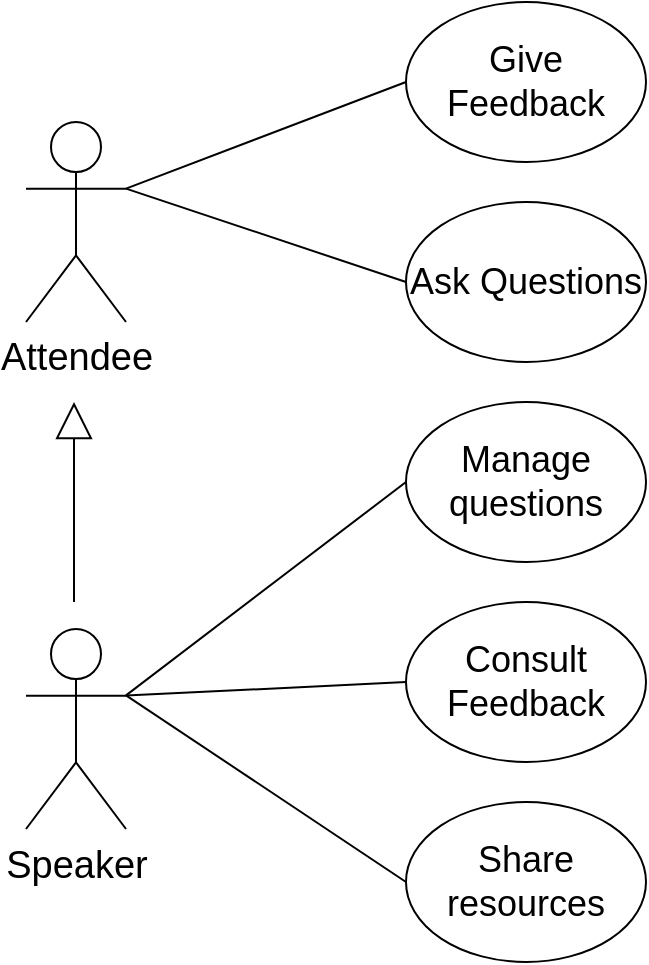 <mxfile version="12.2.3" type="device" pages="1"><diagram id="EPyi5oyprT7bv22CVqka" name="Page-1"><mxGraphModel dx="854" dy="465" grid="1" gridSize="10" guides="1" tooltips="1" connect="1" arrows="1" fold="1" page="1" pageScale="1" pageWidth="827" pageHeight="1169" math="0" shadow="0"><root><mxCell id="0"/><mxCell id="1" parent="0"/><object label="Attendee" id="d-aTUzKqq1ekDF2AE6MR-1"><mxCell style="shape=umlActor;verticalLabelPosition=bottom;labelBackgroundColor=#ffffff;verticalAlign=top;html=1;outlineConnect=0;fontSize=19;" parent="1" vertex="1"><mxGeometry x="50" y="230" width="50" height="100" as="geometry"/></mxCell></object><mxCell id="d-aTUzKqq1ekDF2AE6MR-13" value="Ask Questions" style="ellipse;whiteSpace=wrap;html=1;fontSize=18;" parent="1" vertex="1"><mxGeometry x="240" y="270" width="120" height="80" as="geometry"/></mxCell><mxCell id="d-aTUzKqq1ekDF2AE6MR-14" value="Give Feedback" style="ellipse;whiteSpace=wrap;html=1;fontSize=18;" parent="1" vertex="1"><mxGeometry x="240" y="170" width="120" height="80" as="geometry"/></mxCell><mxCell id="d-aTUzKqq1ekDF2AE6MR-25" value="" style="endArrow=none;html=1;fontSize=24;entryX=0;entryY=0.5;entryDx=0;entryDy=0;exitX=1;exitY=0.333;exitDx=0;exitDy=0;exitPerimeter=0;" parent="1" source="d-aTUzKqq1ekDF2AE6MR-1" target="d-aTUzKqq1ekDF2AE6MR-13" edge="1"><mxGeometry width="50" height="50" relative="1" as="geometry"><mxPoint x="110" y="213" as="sourcePoint"/><mxPoint x="270" y="110" as="targetPoint"/></mxGeometry></mxCell><mxCell id="d-aTUzKqq1ekDF2AE6MR-26" value="" style="endArrow=none;html=1;fontSize=24;entryX=0;entryY=0.5;entryDx=0;entryDy=0;exitX=1;exitY=0.333;exitDx=0;exitDy=0;exitPerimeter=0;" parent="1" source="d-aTUzKqq1ekDF2AE6MR-1" target="d-aTUzKqq1ekDF2AE6MR-14" edge="1"><mxGeometry width="50" height="50" relative="1" as="geometry"><mxPoint x="100" y="190" as="sourcePoint"/><mxPoint x="240" y="356.5" as="targetPoint"/></mxGeometry></mxCell><mxCell id="d-aTUzKqq1ekDF2AE6MR-33" value="Manage questions" style="ellipse;whiteSpace=wrap;html=1;fontSize=18;" parent="1" vertex="1"><mxGeometry x="240" y="370" width="120" height="80" as="geometry"/></mxCell><mxCell id="d-aTUzKqq1ekDF2AE6MR-34" value="Share resources" style="ellipse;whiteSpace=wrap;html=1;fontSize=18;" parent="1" vertex="1"><mxGeometry x="240" y="570" width="120" height="80" as="geometry"/></mxCell><mxCell id="d-aTUzKqq1ekDF2AE6MR-37" value="" style="endArrow=none;html=1;fontSize=20;entryX=0;entryY=0.5;entryDx=0;entryDy=0;exitX=1;exitY=0.333;exitDx=0;exitDy=0;exitPerimeter=0;" parent="1" target="d-aTUzKqq1ekDF2AE6MR-33" edge="1"><mxGeometry width="50" height="50" relative="1" as="geometry"><mxPoint x="100" y="516.667" as="sourcePoint"/><mxPoint x="260" y="560" as="targetPoint"/></mxGeometry></mxCell><mxCell id="d-aTUzKqq1ekDF2AE6MR-38" value="" style="endArrow=none;html=1;fontSize=20;entryX=0;entryY=0.5;entryDx=0;entryDy=0;exitX=1;exitY=0.333;exitDx=0;exitDy=0;exitPerimeter=0;" parent="1" target="d-aTUzKqq1ekDF2AE6MR-34" edge="1"><mxGeometry width="50" height="50" relative="1" as="geometry"><mxPoint x="100" y="516.667" as="sourcePoint"/><mxPoint x="270" y="570" as="targetPoint"/></mxGeometry></mxCell><mxCell id="d-aTUzKqq1ekDF2AE6MR-44" value="" style="endArrow=block;endSize=16;endFill=0;html=1;fontSize=19;" parent="1" edge="1"><mxGeometry width="160" relative="1" as="geometry"><mxPoint x="74" y="470" as="sourcePoint"/><mxPoint x="74" y="370" as="targetPoint"/><Array as="points"><mxPoint x="74" y="390"/></Array></mxGeometry></mxCell><object label="Speaker" id="zFSbsKIfFSC9QmBxYwli-9"><mxCell style="shape=umlActor;verticalLabelPosition=bottom;labelBackgroundColor=#ffffff;verticalAlign=top;html=1;outlineConnect=0;fontSize=19;" parent="1" vertex="1"><mxGeometry x="50" y="483.5" width="50" height="100" as="geometry"/></mxCell></object><mxCell id="zFSbsKIfFSC9QmBxYwli-14" value="Consult Feedback" style="ellipse;whiteSpace=wrap;html=1;fontSize=18;" parent="1" vertex="1"><mxGeometry x="240" y="470" width="120" height="80" as="geometry"/></mxCell><mxCell id="zFSbsKIfFSC9QmBxYwli-15" value="" style="endArrow=none;html=1;fontSize=18;exitX=1;exitY=0.333;exitDx=0;exitDy=0;exitPerimeter=0;entryX=0;entryY=0.5;entryDx=0;entryDy=0;" parent="1" source="zFSbsKIfFSC9QmBxYwli-9" target="zFSbsKIfFSC9QmBxYwli-14" edge="1"><mxGeometry width="50" height="50" relative="1" as="geometry"><mxPoint x="160" y="530" as="sourcePoint"/><mxPoint x="210" y="480" as="targetPoint"/></mxGeometry></mxCell></root></mxGraphModel></diagram></mxfile>